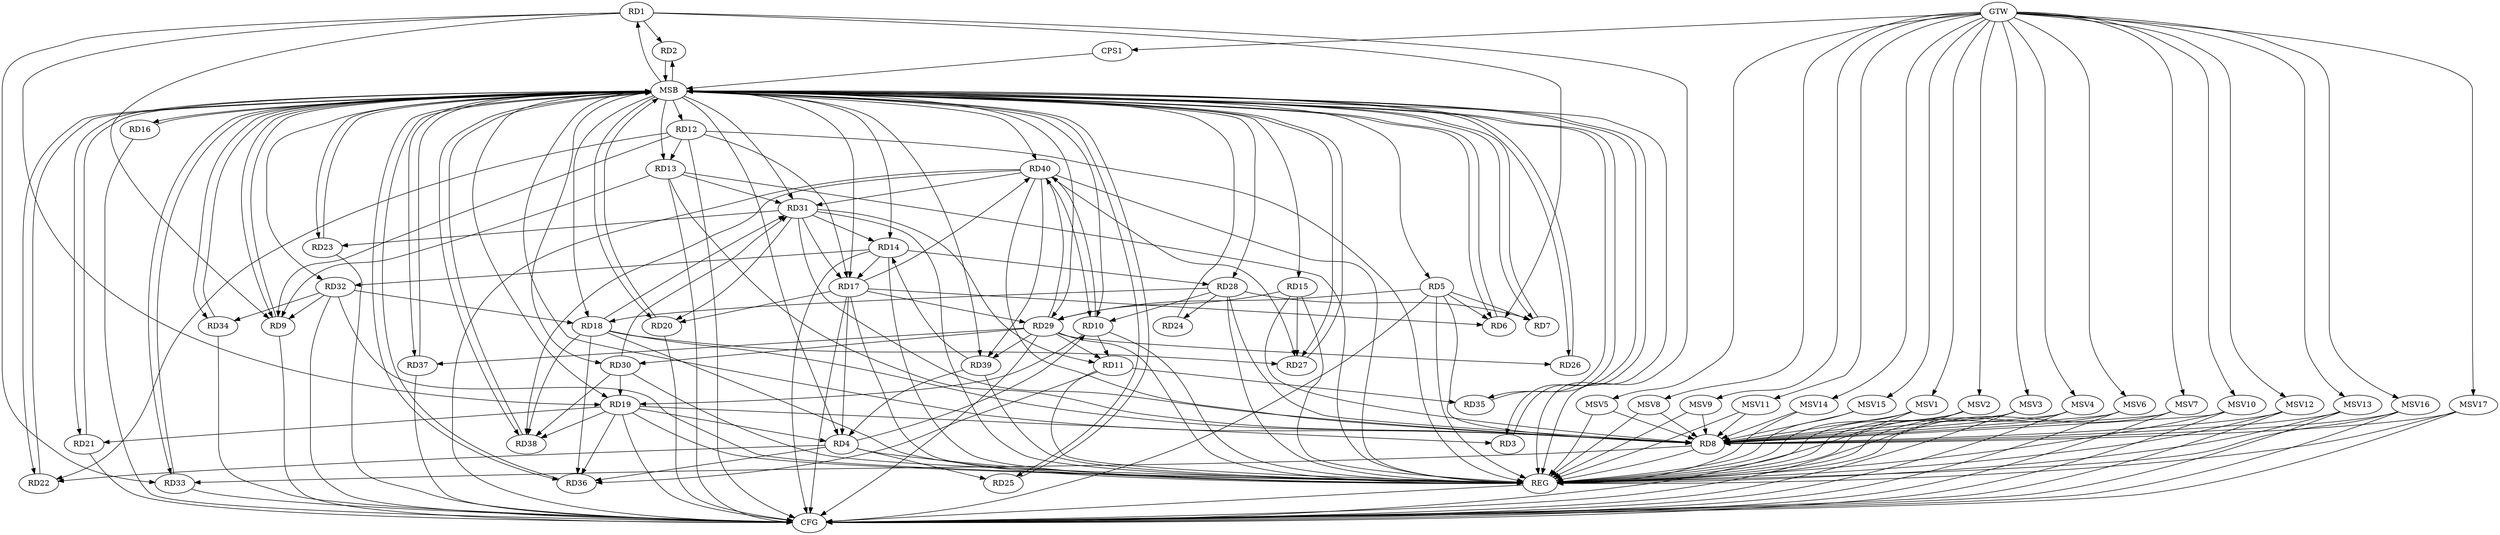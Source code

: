 strict digraph G {
  RD1 [ label="RD1" ];
  RD2 [ label="RD2" ];
  RD3 [ label="RD3" ];
  RD4 [ label="RD4" ];
  RD5 [ label="RD5" ];
  RD6 [ label="RD6" ];
  RD7 [ label="RD7" ];
  RD8 [ label="RD8" ];
  RD9 [ label="RD9" ];
  RD10 [ label="RD10" ];
  RD11 [ label="RD11" ];
  RD12 [ label="RD12" ];
  RD13 [ label="RD13" ];
  RD14 [ label="RD14" ];
  RD15 [ label="RD15" ];
  RD16 [ label="RD16" ];
  RD17 [ label="RD17" ];
  RD18 [ label="RD18" ];
  RD19 [ label="RD19" ];
  RD20 [ label="RD20" ];
  RD21 [ label="RD21" ];
  RD22 [ label="RD22" ];
  RD23 [ label="RD23" ];
  RD24 [ label="RD24" ];
  RD25 [ label="RD25" ];
  RD26 [ label="RD26" ];
  RD27 [ label="RD27" ];
  RD28 [ label="RD28" ];
  RD29 [ label="RD29" ];
  RD30 [ label="RD30" ];
  RD31 [ label="RD31" ];
  RD32 [ label="RD32" ];
  RD33 [ label="RD33" ];
  RD34 [ label="RD34" ];
  RD35 [ label="RD35" ];
  RD36 [ label="RD36" ];
  RD37 [ label="RD37" ];
  RD38 [ label="RD38" ];
  RD39 [ label="RD39" ];
  RD40 [ label="RD40" ];
  CPS1 [ label="CPS1" ];
  GTW [ label="GTW" ];
  REG [ label="REG" ];
  MSB [ label="MSB" ];
  CFG [ label="CFG" ];
  MSV1 [ label="MSV1" ];
  MSV2 [ label="MSV2" ];
  MSV3 [ label="MSV3" ];
  MSV4 [ label="MSV4" ];
  MSV5 [ label="MSV5" ];
  MSV6 [ label="MSV6" ];
  MSV7 [ label="MSV7" ];
  MSV8 [ label="MSV8" ];
  MSV9 [ label="MSV9" ];
  MSV10 [ label="MSV10" ];
  MSV11 [ label="MSV11" ];
  MSV12 [ label="MSV12" ];
  MSV13 [ label="MSV13" ];
  MSV14 [ label="MSV14" ];
  MSV15 [ label="MSV15" ];
  MSV16 [ label="MSV16" ];
  MSV17 [ label="MSV17" ];
  RD1 -> RD2;
  RD1 -> RD6;
  RD1 -> RD9;
  RD1 -> RD19;
  RD1 -> RD33;
  RD19 -> RD3;
  RD4 -> RD10;
  RD17 -> RD4;
  RD19 -> RD4;
  RD4 -> RD22;
  RD4 -> RD25;
  RD4 -> RD36;
  RD39 -> RD4;
  RD5 -> RD6;
  RD5 -> RD7;
  RD5 -> RD8;
  RD5 -> RD29;
  RD17 -> RD6;
  RD28 -> RD7;
  RD13 -> RD8;
  RD15 -> RD8;
  RD18 -> RD8;
  RD28 -> RD8;
  RD31 -> RD8;
  RD8 -> RD33;
  RD40 -> RD8;
  RD12 -> RD9;
  RD13 -> RD9;
  RD32 -> RD9;
  RD10 -> RD11;
  RD10 -> RD19;
  RD28 -> RD10;
  RD10 -> RD40;
  RD40 -> RD10;
  RD29 -> RD11;
  RD31 -> RD11;
  RD11 -> RD35;
  RD11 -> RD36;
  RD12 -> RD13;
  RD12 -> RD17;
  RD12 -> RD22;
  RD13 -> RD31;
  RD14 -> RD17;
  RD14 -> RD28;
  RD31 -> RD14;
  RD14 -> RD32;
  RD39 -> RD14;
  RD15 -> RD27;
  RD15 -> RD29;
  RD17 -> RD20;
  RD17 -> RD29;
  RD31 -> RD17;
  RD17 -> RD40;
  RD18 -> RD27;
  RD28 -> RD18;
  RD18 -> RD31;
  RD32 -> RD18;
  RD18 -> RD36;
  RD18 -> RD38;
  RD19 -> RD21;
  RD30 -> RD19;
  RD19 -> RD36;
  RD19 -> RD38;
  RD31 -> RD20;
  RD31 -> RD23;
  RD28 -> RD24;
  RD29 -> RD26;
  RD40 -> RD27;
  RD29 -> RD30;
  RD29 -> RD37;
  RD29 -> RD39;
  RD29 -> RD40;
  RD30 -> RD31;
  RD30 -> RD38;
  RD40 -> RD31;
  RD32 -> RD34;
  RD40 -> RD38;
  RD40 -> RD39;
  GTW -> CPS1;
  RD1 -> REG;
  RD4 -> REG;
  RD5 -> REG;
  RD8 -> REG;
  RD10 -> REG;
  RD11 -> REG;
  RD12 -> REG;
  RD13 -> REG;
  RD14 -> REG;
  RD15 -> REG;
  RD17 -> REG;
  RD18 -> REG;
  RD19 -> REG;
  RD28 -> REG;
  RD29 -> REG;
  RD30 -> REG;
  RD31 -> REG;
  RD32 -> REG;
  RD39 -> REG;
  RD40 -> REG;
  RD2 -> MSB;
  MSB -> RD7;
  MSB -> RD28;
  MSB -> RD30;
  MSB -> REG;
  RD3 -> MSB;
  MSB -> RD9;
  MSB -> RD23;
  MSB -> RD29;
  MSB -> RD38;
  RD6 -> MSB;
  MSB -> RD5;
  MSB -> RD17;
  MSB -> RD27;
  RD7 -> MSB;
  MSB -> RD31;
  MSB -> RD36;
  RD9 -> MSB;
  MSB -> RD20;
  MSB -> RD32;
  MSB -> RD40;
  RD16 -> MSB;
  MSB -> RD39;
  RD20 -> MSB;
  MSB -> RD1;
  MSB -> RD4;
  MSB -> RD8;
  MSB -> RD34;
  RD21 -> MSB;
  MSB -> RD16;
  MSB -> RD37;
  RD22 -> MSB;
  RD23 -> MSB;
  MSB -> RD12;
  RD24 -> MSB;
  MSB -> RD15;
  RD25 -> MSB;
  RD26 -> MSB;
  MSB -> RD19;
  RD27 -> MSB;
  MSB -> RD2;
  MSB -> RD3;
  MSB -> RD10;
  RD33 -> MSB;
  MSB -> RD6;
  MSB -> RD25;
  RD34 -> MSB;
  MSB -> RD35;
  RD35 -> MSB;
  MSB -> RD14;
  RD36 -> MSB;
  MSB -> RD13;
  MSB -> RD21;
  RD37 -> MSB;
  MSB -> RD18;
  RD38 -> MSB;
  CPS1 -> MSB;
  MSB -> RD22;
  MSB -> RD26;
  MSB -> RD33;
  RD33 -> CFG;
  RD37 -> CFG;
  RD34 -> CFG;
  RD9 -> CFG;
  RD12 -> CFG;
  RD32 -> CFG;
  RD16 -> CFG;
  RD40 -> CFG;
  RD29 -> CFG;
  RD5 -> CFG;
  RD17 -> CFG;
  RD23 -> CFG;
  RD20 -> CFG;
  RD19 -> CFG;
  RD14 -> CFG;
  RD13 -> CFG;
  RD21 -> CFG;
  REG -> CFG;
  MSV1 -> RD8;
  GTW -> MSV1;
  MSV1 -> REG;
  MSV1 -> CFG;
  MSV2 -> RD8;
  MSV3 -> RD8;
  GTW -> MSV2;
  MSV2 -> REG;
  MSV2 -> CFG;
  GTW -> MSV3;
  MSV3 -> REG;
  MSV3 -> CFG;
  MSV4 -> RD8;
  MSV5 -> RD8;
  GTW -> MSV4;
  MSV4 -> REG;
  MSV4 -> CFG;
  GTW -> MSV5;
  MSV5 -> REG;
  MSV6 -> RD8;
  GTW -> MSV6;
  MSV6 -> REG;
  MSV6 -> CFG;
  MSV7 -> RD8;
  GTW -> MSV7;
  MSV7 -> REG;
  MSV7 -> CFG;
  MSV8 -> RD8;
  GTW -> MSV8;
  MSV8 -> REG;
  MSV9 -> RD8;
  GTW -> MSV9;
  MSV9 -> REG;
  MSV10 -> RD8;
  GTW -> MSV10;
  MSV10 -> REG;
  MSV10 -> CFG;
  MSV11 -> RD8;
  GTW -> MSV11;
  MSV11 -> REG;
  MSV12 -> RD8;
  GTW -> MSV12;
  MSV12 -> REG;
  MSV12 -> CFG;
  MSV13 -> RD8;
  GTW -> MSV13;
  MSV13 -> REG;
  MSV13 -> CFG;
  MSV14 -> RD8;
  MSV15 -> RD8;
  MSV16 -> RD8;
  MSV17 -> RD8;
  GTW -> MSV14;
  MSV14 -> REG;
  GTW -> MSV15;
  MSV15 -> REG;
  GTW -> MSV16;
  MSV16 -> REG;
  MSV16 -> CFG;
  GTW -> MSV17;
  MSV17 -> REG;
  MSV17 -> CFG;
}
